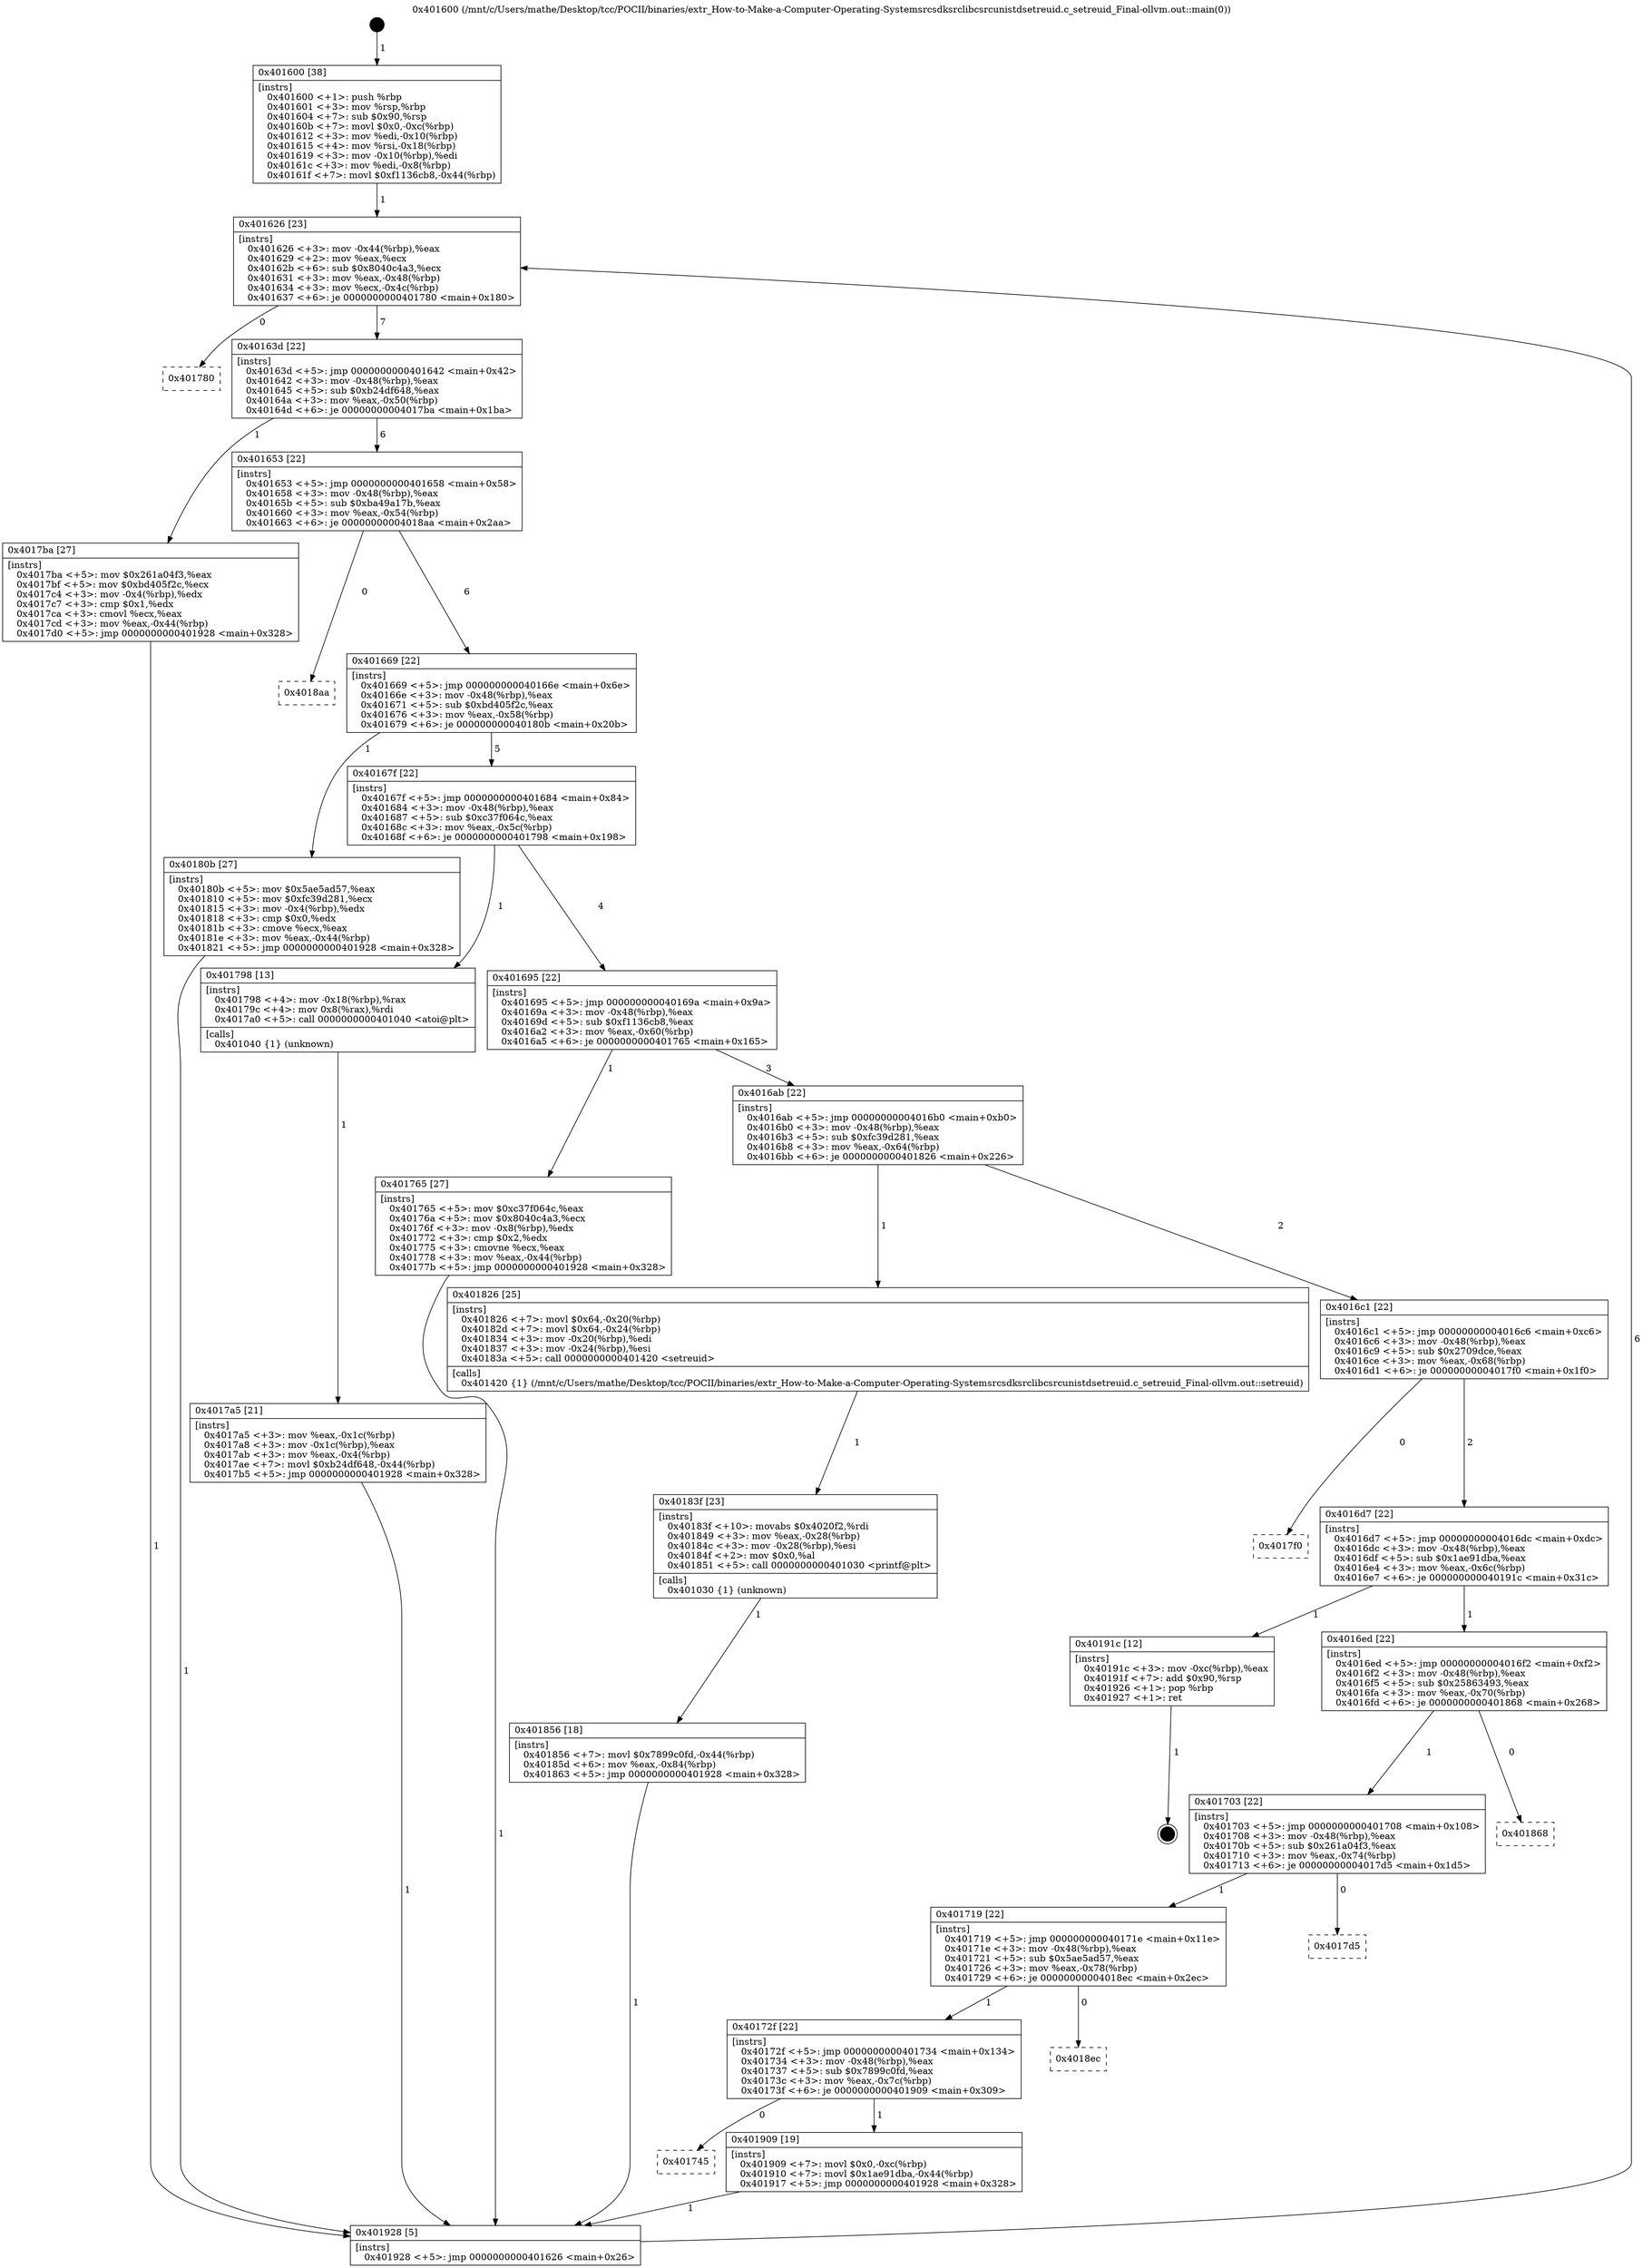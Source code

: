 digraph "0x401600" {
  label = "0x401600 (/mnt/c/Users/mathe/Desktop/tcc/POCII/binaries/extr_How-to-Make-a-Computer-Operating-Systemsrcsdksrclibcsrcunistdsetreuid.c_setreuid_Final-ollvm.out::main(0))"
  labelloc = "t"
  node[shape=record]

  Entry [label="",width=0.3,height=0.3,shape=circle,fillcolor=black,style=filled]
  "0x401626" [label="{
     0x401626 [23]\l
     | [instrs]\l
     &nbsp;&nbsp;0x401626 \<+3\>: mov -0x44(%rbp),%eax\l
     &nbsp;&nbsp;0x401629 \<+2\>: mov %eax,%ecx\l
     &nbsp;&nbsp;0x40162b \<+6\>: sub $0x8040c4a3,%ecx\l
     &nbsp;&nbsp;0x401631 \<+3\>: mov %eax,-0x48(%rbp)\l
     &nbsp;&nbsp;0x401634 \<+3\>: mov %ecx,-0x4c(%rbp)\l
     &nbsp;&nbsp;0x401637 \<+6\>: je 0000000000401780 \<main+0x180\>\l
  }"]
  "0x401780" [label="{
     0x401780\l
  }", style=dashed]
  "0x40163d" [label="{
     0x40163d [22]\l
     | [instrs]\l
     &nbsp;&nbsp;0x40163d \<+5\>: jmp 0000000000401642 \<main+0x42\>\l
     &nbsp;&nbsp;0x401642 \<+3\>: mov -0x48(%rbp),%eax\l
     &nbsp;&nbsp;0x401645 \<+5\>: sub $0xb24df648,%eax\l
     &nbsp;&nbsp;0x40164a \<+3\>: mov %eax,-0x50(%rbp)\l
     &nbsp;&nbsp;0x40164d \<+6\>: je 00000000004017ba \<main+0x1ba\>\l
  }"]
  Exit [label="",width=0.3,height=0.3,shape=circle,fillcolor=black,style=filled,peripheries=2]
  "0x4017ba" [label="{
     0x4017ba [27]\l
     | [instrs]\l
     &nbsp;&nbsp;0x4017ba \<+5\>: mov $0x261a04f3,%eax\l
     &nbsp;&nbsp;0x4017bf \<+5\>: mov $0xbd405f2c,%ecx\l
     &nbsp;&nbsp;0x4017c4 \<+3\>: mov -0x4(%rbp),%edx\l
     &nbsp;&nbsp;0x4017c7 \<+3\>: cmp $0x1,%edx\l
     &nbsp;&nbsp;0x4017ca \<+3\>: cmovl %ecx,%eax\l
     &nbsp;&nbsp;0x4017cd \<+3\>: mov %eax,-0x44(%rbp)\l
     &nbsp;&nbsp;0x4017d0 \<+5\>: jmp 0000000000401928 \<main+0x328\>\l
  }"]
  "0x401653" [label="{
     0x401653 [22]\l
     | [instrs]\l
     &nbsp;&nbsp;0x401653 \<+5\>: jmp 0000000000401658 \<main+0x58\>\l
     &nbsp;&nbsp;0x401658 \<+3\>: mov -0x48(%rbp),%eax\l
     &nbsp;&nbsp;0x40165b \<+5\>: sub $0xba49a17b,%eax\l
     &nbsp;&nbsp;0x401660 \<+3\>: mov %eax,-0x54(%rbp)\l
     &nbsp;&nbsp;0x401663 \<+6\>: je 00000000004018aa \<main+0x2aa\>\l
  }"]
  "0x401745" [label="{
     0x401745\l
  }", style=dashed]
  "0x4018aa" [label="{
     0x4018aa\l
  }", style=dashed]
  "0x401669" [label="{
     0x401669 [22]\l
     | [instrs]\l
     &nbsp;&nbsp;0x401669 \<+5\>: jmp 000000000040166e \<main+0x6e\>\l
     &nbsp;&nbsp;0x40166e \<+3\>: mov -0x48(%rbp),%eax\l
     &nbsp;&nbsp;0x401671 \<+5\>: sub $0xbd405f2c,%eax\l
     &nbsp;&nbsp;0x401676 \<+3\>: mov %eax,-0x58(%rbp)\l
     &nbsp;&nbsp;0x401679 \<+6\>: je 000000000040180b \<main+0x20b\>\l
  }"]
  "0x401909" [label="{
     0x401909 [19]\l
     | [instrs]\l
     &nbsp;&nbsp;0x401909 \<+7\>: movl $0x0,-0xc(%rbp)\l
     &nbsp;&nbsp;0x401910 \<+7\>: movl $0x1ae91dba,-0x44(%rbp)\l
     &nbsp;&nbsp;0x401917 \<+5\>: jmp 0000000000401928 \<main+0x328\>\l
  }"]
  "0x40180b" [label="{
     0x40180b [27]\l
     | [instrs]\l
     &nbsp;&nbsp;0x40180b \<+5\>: mov $0x5ae5ad57,%eax\l
     &nbsp;&nbsp;0x401810 \<+5\>: mov $0xfc39d281,%ecx\l
     &nbsp;&nbsp;0x401815 \<+3\>: mov -0x4(%rbp),%edx\l
     &nbsp;&nbsp;0x401818 \<+3\>: cmp $0x0,%edx\l
     &nbsp;&nbsp;0x40181b \<+3\>: cmove %ecx,%eax\l
     &nbsp;&nbsp;0x40181e \<+3\>: mov %eax,-0x44(%rbp)\l
     &nbsp;&nbsp;0x401821 \<+5\>: jmp 0000000000401928 \<main+0x328\>\l
  }"]
  "0x40167f" [label="{
     0x40167f [22]\l
     | [instrs]\l
     &nbsp;&nbsp;0x40167f \<+5\>: jmp 0000000000401684 \<main+0x84\>\l
     &nbsp;&nbsp;0x401684 \<+3\>: mov -0x48(%rbp),%eax\l
     &nbsp;&nbsp;0x401687 \<+5\>: sub $0xc37f064c,%eax\l
     &nbsp;&nbsp;0x40168c \<+3\>: mov %eax,-0x5c(%rbp)\l
     &nbsp;&nbsp;0x40168f \<+6\>: je 0000000000401798 \<main+0x198\>\l
  }"]
  "0x40172f" [label="{
     0x40172f [22]\l
     | [instrs]\l
     &nbsp;&nbsp;0x40172f \<+5\>: jmp 0000000000401734 \<main+0x134\>\l
     &nbsp;&nbsp;0x401734 \<+3\>: mov -0x48(%rbp),%eax\l
     &nbsp;&nbsp;0x401737 \<+5\>: sub $0x7899c0fd,%eax\l
     &nbsp;&nbsp;0x40173c \<+3\>: mov %eax,-0x7c(%rbp)\l
     &nbsp;&nbsp;0x40173f \<+6\>: je 0000000000401909 \<main+0x309\>\l
  }"]
  "0x401798" [label="{
     0x401798 [13]\l
     | [instrs]\l
     &nbsp;&nbsp;0x401798 \<+4\>: mov -0x18(%rbp),%rax\l
     &nbsp;&nbsp;0x40179c \<+4\>: mov 0x8(%rax),%rdi\l
     &nbsp;&nbsp;0x4017a0 \<+5\>: call 0000000000401040 \<atoi@plt\>\l
     | [calls]\l
     &nbsp;&nbsp;0x401040 \{1\} (unknown)\l
  }"]
  "0x401695" [label="{
     0x401695 [22]\l
     | [instrs]\l
     &nbsp;&nbsp;0x401695 \<+5\>: jmp 000000000040169a \<main+0x9a\>\l
     &nbsp;&nbsp;0x40169a \<+3\>: mov -0x48(%rbp),%eax\l
     &nbsp;&nbsp;0x40169d \<+5\>: sub $0xf1136cb8,%eax\l
     &nbsp;&nbsp;0x4016a2 \<+3\>: mov %eax,-0x60(%rbp)\l
     &nbsp;&nbsp;0x4016a5 \<+6\>: je 0000000000401765 \<main+0x165\>\l
  }"]
  "0x4018ec" [label="{
     0x4018ec\l
  }", style=dashed]
  "0x401765" [label="{
     0x401765 [27]\l
     | [instrs]\l
     &nbsp;&nbsp;0x401765 \<+5\>: mov $0xc37f064c,%eax\l
     &nbsp;&nbsp;0x40176a \<+5\>: mov $0x8040c4a3,%ecx\l
     &nbsp;&nbsp;0x40176f \<+3\>: mov -0x8(%rbp),%edx\l
     &nbsp;&nbsp;0x401772 \<+3\>: cmp $0x2,%edx\l
     &nbsp;&nbsp;0x401775 \<+3\>: cmovne %ecx,%eax\l
     &nbsp;&nbsp;0x401778 \<+3\>: mov %eax,-0x44(%rbp)\l
     &nbsp;&nbsp;0x40177b \<+5\>: jmp 0000000000401928 \<main+0x328\>\l
  }"]
  "0x4016ab" [label="{
     0x4016ab [22]\l
     | [instrs]\l
     &nbsp;&nbsp;0x4016ab \<+5\>: jmp 00000000004016b0 \<main+0xb0\>\l
     &nbsp;&nbsp;0x4016b0 \<+3\>: mov -0x48(%rbp),%eax\l
     &nbsp;&nbsp;0x4016b3 \<+5\>: sub $0xfc39d281,%eax\l
     &nbsp;&nbsp;0x4016b8 \<+3\>: mov %eax,-0x64(%rbp)\l
     &nbsp;&nbsp;0x4016bb \<+6\>: je 0000000000401826 \<main+0x226\>\l
  }"]
  "0x401928" [label="{
     0x401928 [5]\l
     | [instrs]\l
     &nbsp;&nbsp;0x401928 \<+5\>: jmp 0000000000401626 \<main+0x26\>\l
  }"]
  "0x401600" [label="{
     0x401600 [38]\l
     | [instrs]\l
     &nbsp;&nbsp;0x401600 \<+1\>: push %rbp\l
     &nbsp;&nbsp;0x401601 \<+3\>: mov %rsp,%rbp\l
     &nbsp;&nbsp;0x401604 \<+7\>: sub $0x90,%rsp\l
     &nbsp;&nbsp;0x40160b \<+7\>: movl $0x0,-0xc(%rbp)\l
     &nbsp;&nbsp;0x401612 \<+3\>: mov %edi,-0x10(%rbp)\l
     &nbsp;&nbsp;0x401615 \<+4\>: mov %rsi,-0x18(%rbp)\l
     &nbsp;&nbsp;0x401619 \<+3\>: mov -0x10(%rbp),%edi\l
     &nbsp;&nbsp;0x40161c \<+3\>: mov %edi,-0x8(%rbp)\l
     &nbsp;&nbsp;0x40161f \<+7\>: movl $0xf1136cb8,-0x44(%rbp)\l
  }"]
  "0x4017a5" [label="{
     0x4017a5 [21]\l
     | [instrs]\l
     &nbsp;&nbsp;0x4017a5 \<+3\>: mov %eax,-0x1c(%rbp)\l
     &nbsp;&nbsp;0x4017a8 \<+3\>: mov -0x1c(%rbp),%eax\l
     &nbsp;&nbsp;0x4017ab \<+3\>: mov %eax,-0x4(%rbp)\l
     &nbsp;&nbsp;0x4017ae \<+7\>: movl $0xb24df648,-0x44(%rbp)\l
     &nbsp;&nbsp;0x4017b5 \<+5\>: jmp 0000000000401928 \<main+0x328\>\l
  }"]
  "0x401719" [label="{
     0x401719 [22]\l
     | [instrs]\l
     &nbsp;&nbsp;0x401719 \<+5\>: jmp 000000000040171e \<main+0x11e\>\l
     &nbsp;&nbsp;0x40171e \<+3\>: mov -0x48(%rbp),%eax\l
     &nbsp;&nbsp;0x401721 \<+5\>: sub $0x5ae5ad57,%eax\l
     &nbsp;&nbsp;0x401726 \<+3\>: mov %eax,-0x78(%rbp)\l
     &nbsp;&nbsp;0x401729 \<+6\>: je 00000000004018ec \<main+0x2ec\>\l
  }"]
  "0x401826" [label="{
     0x401826 [25]\l
     | [instrs]\l
     &nbsp;&nbsp;0x401826 \<+7\>: movl $0x64,-0x20(%rbp)\l
     &nbsp;&nbsp;0x40182d \<+7\>: movl $0x64,-0x24(%rbp)\l
     &nbsp;&nbsp;0x401834 \<+3\>: mov -0x20(%rbp),%edi\l
     &nbsp;&nbsp;0x401837 \<+3\>: mov -0x24(%rbp),%esi\l
     &nbsp;&nbsp;0x40183a \<+5\>: call 0000000000401420 \<setreuid\>\l
     | [calls]\l
     &nbsp;&nbsp;0x401420 \{1\} (/mnt/c/Users/mathe/Desktop/tcc/POCII/binaries/extr_How-to-Make-a-Computer-Operating-Systemsrcsdksrclibcsrcunistdsetreuid.c_setreuid_Final-ollvm.out::setreuid)\l
  }"]
  "0x4016c1" [label="{
     0x4016c1 [22]\l
     | [instrs]\l
     &nbsp;&nbsp;0x4016c1 \<+5\>: jmp 00000000004016c6 \<main+0xc6\>\l
     &nbsp;&nbsp;0x4016c6 \<+3\>: mov -0x48(%rbp),%eax\l
     &nbsp;&nbsp;0x4016c9 \<+5\>: sub $0x2709dce,%eax\l
     &nbsp;&nbsp;0x4016ce \<+3\>: mov %eax,-0x68(%rbp)\l
     &nbsp;&nbsp;0x4016d1 \<+6\>: je 00000000004017f0 \<main+0x1f0\>\l
  }"]
  "0x40183f" [label="{
     0x40183f [23]\l
     | [instrs]\l
     &nbsp;&nbsp;0x40183f \<+10\>: movabs $0x4020f2,%rdi\l
     &nbsp;&nbsp;0x401849 \<+3\>: mov %eax,-0x28(%rbp)\l
     &nbsp;&nbsp;0x40184c \<+3\>: mov -0x28(%rbp),%esi\l
     &nbsp;&nbsp;0x40184f \<+2\>: mov $0x0,%al\l
     &nbsp;&nbsp;0x401851 \<+5\>: call 0000000000401030 \<printf@plt\>\l
     | [calls]\l
     &nbsp;&nbsp;0x401030 \{1\} (unknown)\l
  }"]
  "0x401856" [label="{
     0x401856 [18]\l
     | [instrs]\l
     &nbsp;&nbsp;0x401856 \<+7\>: movl $0x7899c0fd,-0x44(%rbp)\l
     &nbsp;&nbsp;0x40185d \<+6\>: mov %eax,-0x84(%rbp)\l
     &nbsp;&nbsp;0x401863 \<+5\>: jmp 0000000000401928 \<main+0x328\>\l
  }"]
  "0x4017d5" [label="{
     0x4017d5\l
  }", style=dashed]
  "0x4017f0" [label="{
     0x4017f0\l
  }", style=dashed]
  "0x4016d7" [label="{
     0x4016d7 [22]\l
     | [instrs]\l
     &nbsp;&nbsp;0x4016d7 \<+5\>: jmp 00000000004016dc \<main+0xdc\>\l
     &nbsp;&nbsp;0x4016dc \<+3\>: mov -0x48(%rbp),%eax\l
     &nbsp;&nbsp;0x4016df \<+5\>: sub $0x1ae91dba,%eax\l
     &nbsp;&nbsp;0x4016e4 \<+3\>: mov %eax,-0x6c(%rbp)\l
     &nbsp;&nbsp;0x4016e7 \<+6\>: je 000000000040191c \<main+0x31c\>\l
  }"]
  "0x401703" [label="{
     0x401703 [22]\l
     | [instrs]\l
     &nbsp;&nbsp;0x401703 \<+5\>: jmp 0000000000401708 \<main+0x108\>\l
     &nbsp;&nbsp;0x401708 \<+3\>: mov -0x48(%rbp),%eax\l
     &nbsp;&nbsp;0x40170b \<+5\>: sub $0x261a04f3,%eax\l
     &nbsp;&nbsp;0x401710 \<+3\>: mov %eax,-0x74(%rbp)\l
     &nbsp;&nbsp;0x401713 \<+6\>: je 00000000004017d5 \<main+0x1d5\>\l
  }"]
  "0x40191c" [label="{
     0x40191c [12]\l
     | [instrs]\l
     &nbsp;&nbsp;0x40191c \<+3\>: mov -0xc(%rbp),%eax\l
     &nbsp;&nbsp;0x40191f \<+7\>: add $0x90,%rsp\l
     &nbsp;&nbsp;0x401926 \<+1\>: pop %rbp\l
     &nbsp;&nbsp;0x401927 \<+1\>: ret\l
  }"]
  "0x4016ed" [label="{
     0x4016ed [22]\l
     | [instrs]\l
     &nbsp;&nbsp;0x4016ed \<+5\>: jmp 00000000004016f2 \<main+0xf2\>\l
     &nbsp;&nbsp;0x4016f2 \<+3\>: mov -0x48(%rbp),%eax\l
     &nbsp;&nbsp;0x4016f5 \<+5\>: sub $0x25863493,%eax\l
     &nbsp;&nbsp;0x4016fa \<+3\>: mov %eax,-0x70(%rbp)\l
     &nbsp;&nbsp;0x4016fd \<+6\>: je 0000000000401868 \<main+0x268\>\l
  }"]
  "0x401868" [label="{
     0x401868\l
  }", style=dashed]
  Entry -> "0x401600" [label=" 1"]
  "0x401626" -> "0x401780" [label=" 0"]
  "0x401626" -> "0x40163d" [label=" 7"]
  "0x40191c" -> Exit [label=" 1"]
  "0x40163d" -> "0x4017ba" [label=" 1"]
  "0x40163d" -> "0x401653" [label=" 6"]
  "0x401909" -> "0x401928" [label=" 1"]
  "0x401653" -> "0x4018aa" [label=" 0"]
  "0x401653" -> "0x401669" [label=" 6"]
  "0x40172f" -> "0x401745" [label=" 0"]
  "0x401669" -> "0x40180b" [label=" 1"]
  "0x401669" -> "0x40167f" [label=" 5"]
  "0x40172f" -> "0x401909" [label=" 1"]
  "0x40167f" -> "0x401798" [label=" 1"]
  "0x40167f" -> "0x401695" [label=" 4"]
  "0x401719" -> "0x40172f" [label=" 1"]
  "0x401695" -> "0x401765" [label=" 1"]
  "0x401695" -> "0x4016ab" [label=" 3"]
  "0x401765" -> "0x401928" [label=" 1"]
  "0x401600" -> "0x401626" [label=" 1"]
  "0x401928" -> "0x401626" [label=" 6"]
  "0x401798" -> "0x4017a5" [label=" 1"]
  "0x4017a5" -> "0x401928" [label=" 1"]
  "0x4017ba" -> "0x401928" [label=" 1"]
  "0x40180b" -> "0x401928" [label=" 1"]
  "0x401719" -> "0x4018ec" [label=" 0"]
  "0x4016ab" -> "0x401826" [label=" 1"]
  "0x4016ab" -> "0x4016c1" [label=" 2"]
  "0x401826" -> "0x40183f" [label=" 1"]
  "0x40183f" -> "0x401856" [label=" 1"]
  "0x401856" -> "0x401928" [label=" 1"]
  "0x401703" -> "0x401719" [label=" 1"]
  "0x4016c1" -> "0x4017f0" [label=" 0"]
  "0x4016c1" -> "0x4016d7" [label=" 2"]
  "0x401703" -> "0x4017d5" [label=" 0"]
  "0x4016d7" -> "0x40191c" [label=" 1"]
  "0x4016d7" -> "0x4016ed" [label=" 1"]
  "0x4016ed" -> "0x401703" [label=" 1"]
  "0x4016ed" -> "0x401868" [label=" 0"]
}
